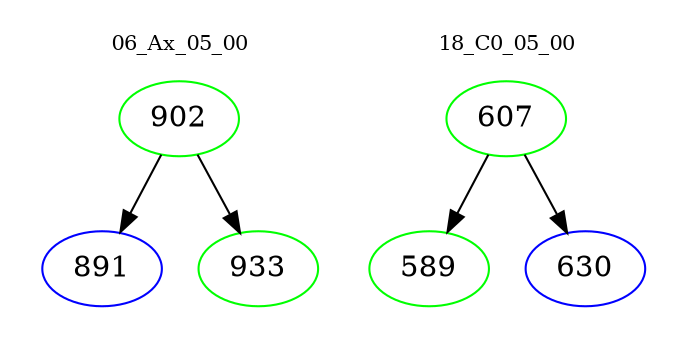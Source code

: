 digraph{
subgraph cluster_0 {
color = white
label = "06_Ax_05_00";
fontsize=10;
T0_902 [label="902", color="green"]
T0_902 -> T0_891 [color="black"]
T0_891 [label="891", color="blue"]
T0_902 -> T0_933 [color="black"]
T0_933 [label="933", color="green"]
}
subgraph cluster_1 {
color = white
label = "18_C0_05_00";
fontsize=10;
T1_607 [label="607", color="green"]
T1_607 -> T1_589 [color="black"]
T1_589 [label="589", color="green"]
T1_607 -> T1_630 [color="black"]
T1_630 [label="630", color="blue"]
}
}
